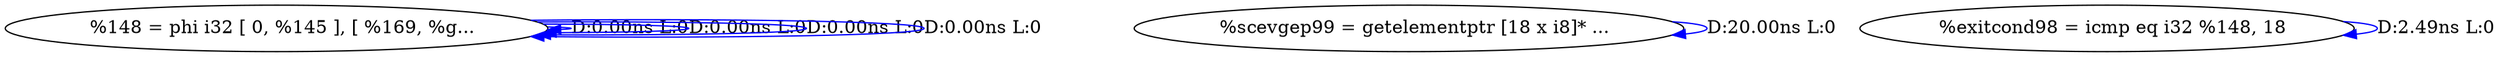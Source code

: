 digraph {
Node0x36dae80[label="  %148 = phi i32 [ 0, %145 ], [ %169, %g..."];
Node0x36dae80 -> Node0x36dae80[label="D:0.00ns L:0",color=blue];
Node0x36dae80 -> Node0x36dae80[label="D:0.00ns L:0",color=blue];
Node0x36dae80 -> Node0x36dae80[label="D:0.00ns L:0",color=blue];
Node0x36dae80 -> Node0x36dae80[label="D:0.00ns L:0",color=blue];
Node0x36daf60[label="  %scevgep99 = getelementptr [18 x i8]* ..."];
Node0x36daf60 -> Node0x36daf60[label="D:20.00ns L:0",color=blue];
Node0x36db080[label="  %exitcond98 = icmp eq i32 %148, 18"];
Node0x36db080 -> Node0x36db080[label="D:2.49ns L:0",color=blue];
}
